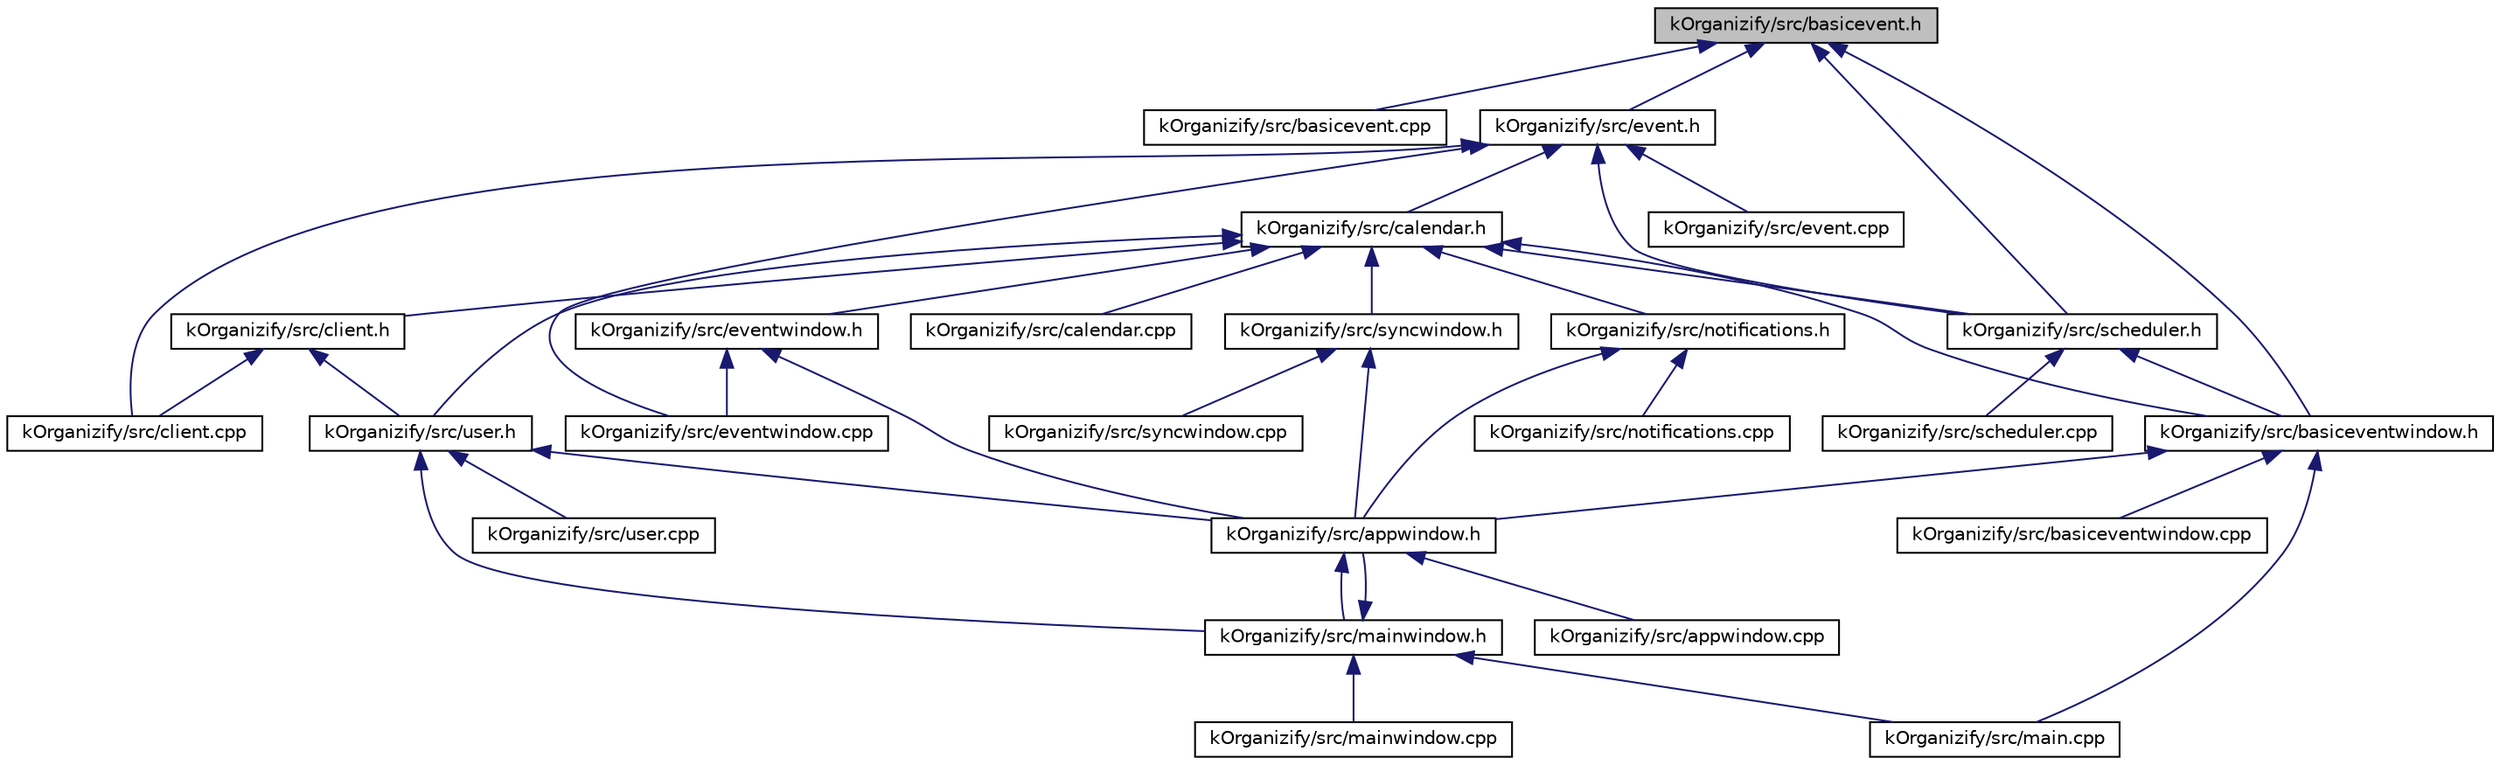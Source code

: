 digraph "kOrganizify/src/basicevent.h"
{
 // LATEX_PDF_SIZE
  edge [fontname="Helvetica",fontsize="10",labelfontname="Helvetica",labelfontsize="10"];
  node [fontname="Helvetica",fontsize="10",shape=record];
  Node1 [label="kOrganizify/src/basicevent.h",height=0.2,width=0.4,color="black", fillcolor="grey75", style="filled", fontcolor="black",tooltip=" "];
  Node1 -> Node2 [dir="back",color="midnightblue",fontsize="10",style="solid"];
  Node2 [label="kOrganizify/src/basicevent.cpp",height=0.2,width=0.4,color="black", fillcolor="white", style="filled",URL="$basicevent_8cpp.html",tooltip=" "];
  Node1 -> Node3 [dir="back",color="midnightblue",fontsize="10",style="solid"];
  Node3 [label="kOrganizify/src/basiceventwindow.h",height=0.2,width=0.4,color="black", fillcolor="white", style="filled",URL="$basiceventwindow_8h.html",tooltip=" "];
  Node3 -> Node4 [dir="back",color="midnightblue",fontsize="10",style="solid"];
  Node4 [label="kOrganizify/src/appwindow.h",height=0.2,width=0.4,color="black", fillcolor="white", style="filled",URL="$appwindow_8h.html",tooltip=" "];
  Node4 -> Node5 [dir="back",color="midnightblue",fontsize="10",style="solid"];
  Node5 [label="kOrganizify/src/appwindow.cpp",height=0.2,width=0.4,color="black", fillcolor="white", style="filled",URL="$appwindow_8cpp.html",tooltip=" "];
  Node4 -> Node6 [dir="back",color="midnightblue",fontsize="10",style="solid"];
  Node6 [label="kOrganizify/src/mainwindow.h",height=0.2,width=0.4,color="black", fillcolor="white", style="filled",URL="$mainwindow_8h.html",tooltip=" "];
  Node6 -> Node4 [dir="back",color="midnightblue",fontsize="10",style="solid"];
  Node6 -> Node7 [dir="back",color="midnightblue",fontsize="10",style="solid"];
  Node7 [label="kOrganizify/src/main.cpp",height=0.2,width=0.4,color="black", fillcolor="white", style="filled",URL="$main_8cpp.html",tooltip=" "];
  Node6 -> Node8 [dir="back",color="midnightblue",fontsize="10",style="solid"];
  Node8 [label="kOrganizify/src/mainwindow.cpp",height=0.2,width=0.4,color="black", fillcolor="white", style="filled",URL="$mainwindow_8cpp.html",tooltip=" "];
  Node3 -> Node9 [dir="back",color="midnightblue",fontsize="10",style="solid"];
  Node9 [label="kOrganizify/src/basiceventwindow.cpp",height=0.2,width=0.4,color="black", fillcolor="white", style="filled",URL="$basiceventwindow_8cpp.html",tooltip=" "];
  Node3 -> Node7 [dir="back",color="midnightblue",fontsize="10",style="solid"];
  Node1 -> Node10 [dir="back",color="midnightblue",fontsize="10",style="solid"];
  Node10 [label="kOrganizify/src/event.h",height=0.2,width=0.4,color="black", fillcolor="white", style="filled",URL="$event_8h.html",tooltip=" "];
  Node10 -> Node11 [dir="back",color="midnightblue",fontsize="10",style="solid"];
  Node11 [label="kOrganizify/src/calendar.h",height=0.2,width=0.4,color="black", fillcolor="white", style="filled",URL="$calendar_8h.html",tooltip=" "];
  Node11 -> Node3 [dir="back",color="midnightblue",fontsize="10",style="solid"];
  Node11 -> Node12 [dir="back",color="midnightblue",fontsize="10",style="solid"];
  Node12 [label="kOrganizify/src/calendar.cpp",height=0.2,width=0.4,color="black", fillcolor="white", style="filled",URL="$calendar_8cpp.html",tooltip=" "];
  Node11 -> Node13 [dir="back",color="midnightblue",fontsize="10",style="solid"];
  Node13 [label="kOrganizify/src/client.h",height=0.2,width=0.4,color="black", fillcolor="white", style="filled",URL="$client_8h.html",tooltip=" "];
  Node13 -> Node14 [dir="back",color="midnightblue",fontsize="10",style="solid"];
  Node14 [label="kOrganizify/src/client.cpp",height=0.2,width=0.4,color="black", fillcolor="white", style="filled",URL="$client_8cpp.html",tooltip=" "];
  Node13 -> Node15 [dir="back",color="midnightblue",fontsize="10",style="solid"];
  Node15 [label="kOrganizify/src/user.h",height=0.2,width=0.4,color="black", fillcolor="white", style="filled",URL="$user_8h.html",tooltip=" "];
  Node15 -> Node4 [dir="back",color="midnightblue",fontsize="10",style="solid"];
  Node15 -> Node6 [dir="back",color="midnightblue",fontsize="10",style="solid"];
  Node15 -> Node16 [dir="back",color="midnightblue",fontsize="10",style="solid"];
  Node16 [label="kOrganizify/src/user.cpp",height=0.2,width=0.4,color="black", fillcolor="white", style="filled",URL="$user_8cpp.html",tooltip=" "];
  Node11 -> Node17 [dir="back",color="midnightblue",fontsize="10",style="solid"];
  Node17 [label="kOrganizify/src/eventwindow.h",height=0.2,width=0.4,color="black", fillcolor="white", style="filled",URL="$eventwindow_8h.html",tooltip=" "];
  Node17 -> Node4 [dir="back",color="midnightblue",fontsize="10",style="solid"];
  Node17 -> Node18 [dir="back",color="midnightblue",fontsize="10",style="solid"];
  Node18 [label="kOrganizify/src/eventwindow.cpp",height=0.2,width=0.4,color="black", fillcolor="white", style="filled",URL="$eventwindow_8cpp.html",tooltip=" "];
  Node11 -> Node19 [dir="back",color="midnightblue",fontsize="10",style="solid"];
  Node19 [label="kOrganizify/src/notifications.h",height=0.2,width=0.4,color="black", fillcolor="white", style="filled",URL="$notifications_8h.html",tooltip=" "];
  Node19 -> Node4 [dir="back",color="midnightblue",fontsize="10",style="solid"];
  Node19 -> Node20 [dir="back",color="midnightblue",fontsize="10",style="solid"];
  Node20 [label="kOrganizify/src/notifications.cpp",height=0.2,width=0.4,color="black", fillcolor="white", style="filled",URL="$notifications_8cpp.html",tooltip=" "];
  Node11 -> Node21 [dir="back",color="midnightblue",fontsize="10",style="solid"];
  Node21 [label="kOrganizify/src/scheduler.h",height=0.2,width=0.4,color="black", fillcolor="white", style="filled",URL="$scheduler_8h.html",tooltip=" "];
  Node21 -> Node3 [dir="back",color="midnightblue",fontsize="10",style="solid"];
  Node21 -> Node22 [dir="back",color="midnightblue",fontsize="10",style="solid"];
  Node22 [label="kOrganizify/src/scheduler.cpp",height=0.2,width=0.4,color="black", fillcolor="white", style="filled",URL="$scheduler_8cpp.html",tooltip=" "];
  Node11 -> Node23 [dir="back",color="midnightblue",fontsize="10",style="solid"];
  Node23 [label="kOrganizify/src/syncwindow.h",height=0.2,width=0.4,color="black", fillcolor="white", style="filled",URL="$syncwindow_8h.html",tooltip=" "];
  Node23 -> Node4 [dir="back",color="midnightblue",fontsize="10",style="solid"];
  Node23 -> Node24 [dir="back",color="midnightblue",fontsize="10",style="solid"];
  Node24 [label="kOrganizify/src/syncwindow.cpp",height=0.2,width=0.4,color="black", fillcolor="white", style="filled",URL="$syncwindow_8cpp.html",tooltip=" "];
  Node11 -> Node15 [dir="back",color="midnightblue",fontsize="10",style="solid"];
  Node10 -> Node14 [dir="back",color="midnightblue",fontsize="10",style="solid"];
  Node10 -> Node25 [dir="back",color="midnightblue",fontsize="10",style="solid"];
  Node25 [label="kOrganizify/src/event.cpp",height=0.2,width=0.4,color="black", fillcolor="white", style="filled",URL="$event_8cpp.html",tooltip=" "];
  Node10 -> Node18 [dir="back",color="midnightblue",fontsize="10",style="solid"];
  Node10 -> Node21 [dir="back",color="midnightblue",fontsize="10",style="solid"];
  Node1 -> Node21 [dir="back",color="midnightblue",fontsize="10",style="solid"];
}
